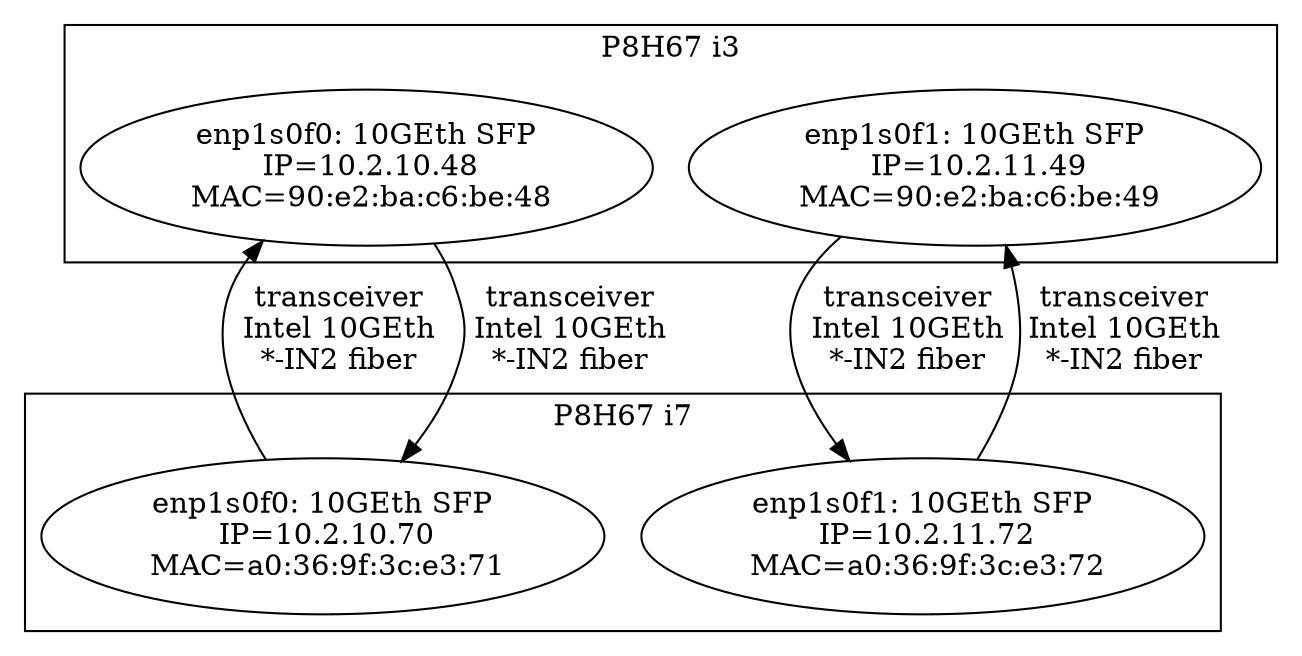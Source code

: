digraph REActif_transceiver           
{
  subgraph cluster_i3
  {label="P8H67 i3"
    i0f0[label="enp1s0f0: 10GEth SFP\n IP=10.2.10.48\n MAC=90:e2:ba:c6:be:48"]
    i0f1[label="enp1s0f1: 10GEth SFP\n IP=10.2.11.49\n MAC=90:e2:ba:c6:be:49"]
  }//i3

  subgraph cluster_i7
  {label="P8H67 i7"
    i1f0[label="enp1s0f0: 10GEth SFP\n IP=10.2.10.70\n MAC=a0:36:9f:3c:e3:71"]
    i1f1[label="enp1s0f1: 10GEth SFP\n IP=10.2.11.72\n MAC=a0:36:9f:3c:e3:72"]
  }//i7

 i0f0 -> i1f0 [label="transceiver\n Intel 10GEth \n*-IN2 fiber"]
 i0f1 -> i1f1 [label="transceiver\n Intel 10GEth \n*-IN2 fiber"]
 i1f0 -> i0f0 [label="transceiver\n Intel 10GEth \n*-IN2 fiber"]
 i1f1 -> i0f1 [label="transceiver\n Intel 10GEth \n*-IN2 fiber"]
}
